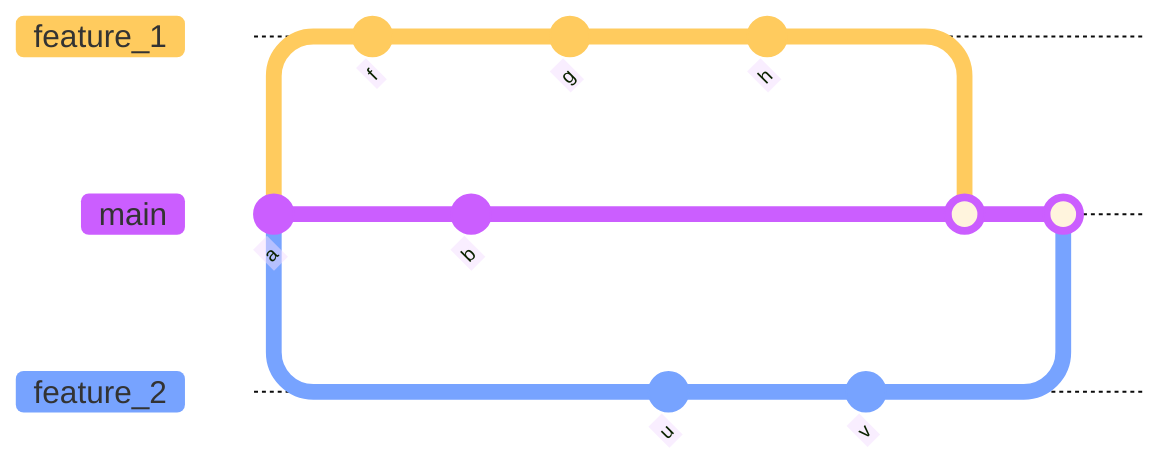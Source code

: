 %%{init: { 'logLevel': 'debug', 'theme': 'base', 'gitGraph': {'showBranches': true, 'showCommitLabel':true, 'mainBranchOrder': 1}} }%%
gitGraph
     commit id:"a"
     branch feature_1 order: 0
     branch feature_2 order: 2
     checkout feature_1
     commit id:"f"
     checkout main
     commit id:"b"
     checkout feature_1
     commit id:"g"
     checkout feature_2
     commit id:"u"
     checkout feature_1
     commit id:"h"
     checkout feature_2
     commit id:"v"
     checkout main
     merge feature_1
     merge feature_2